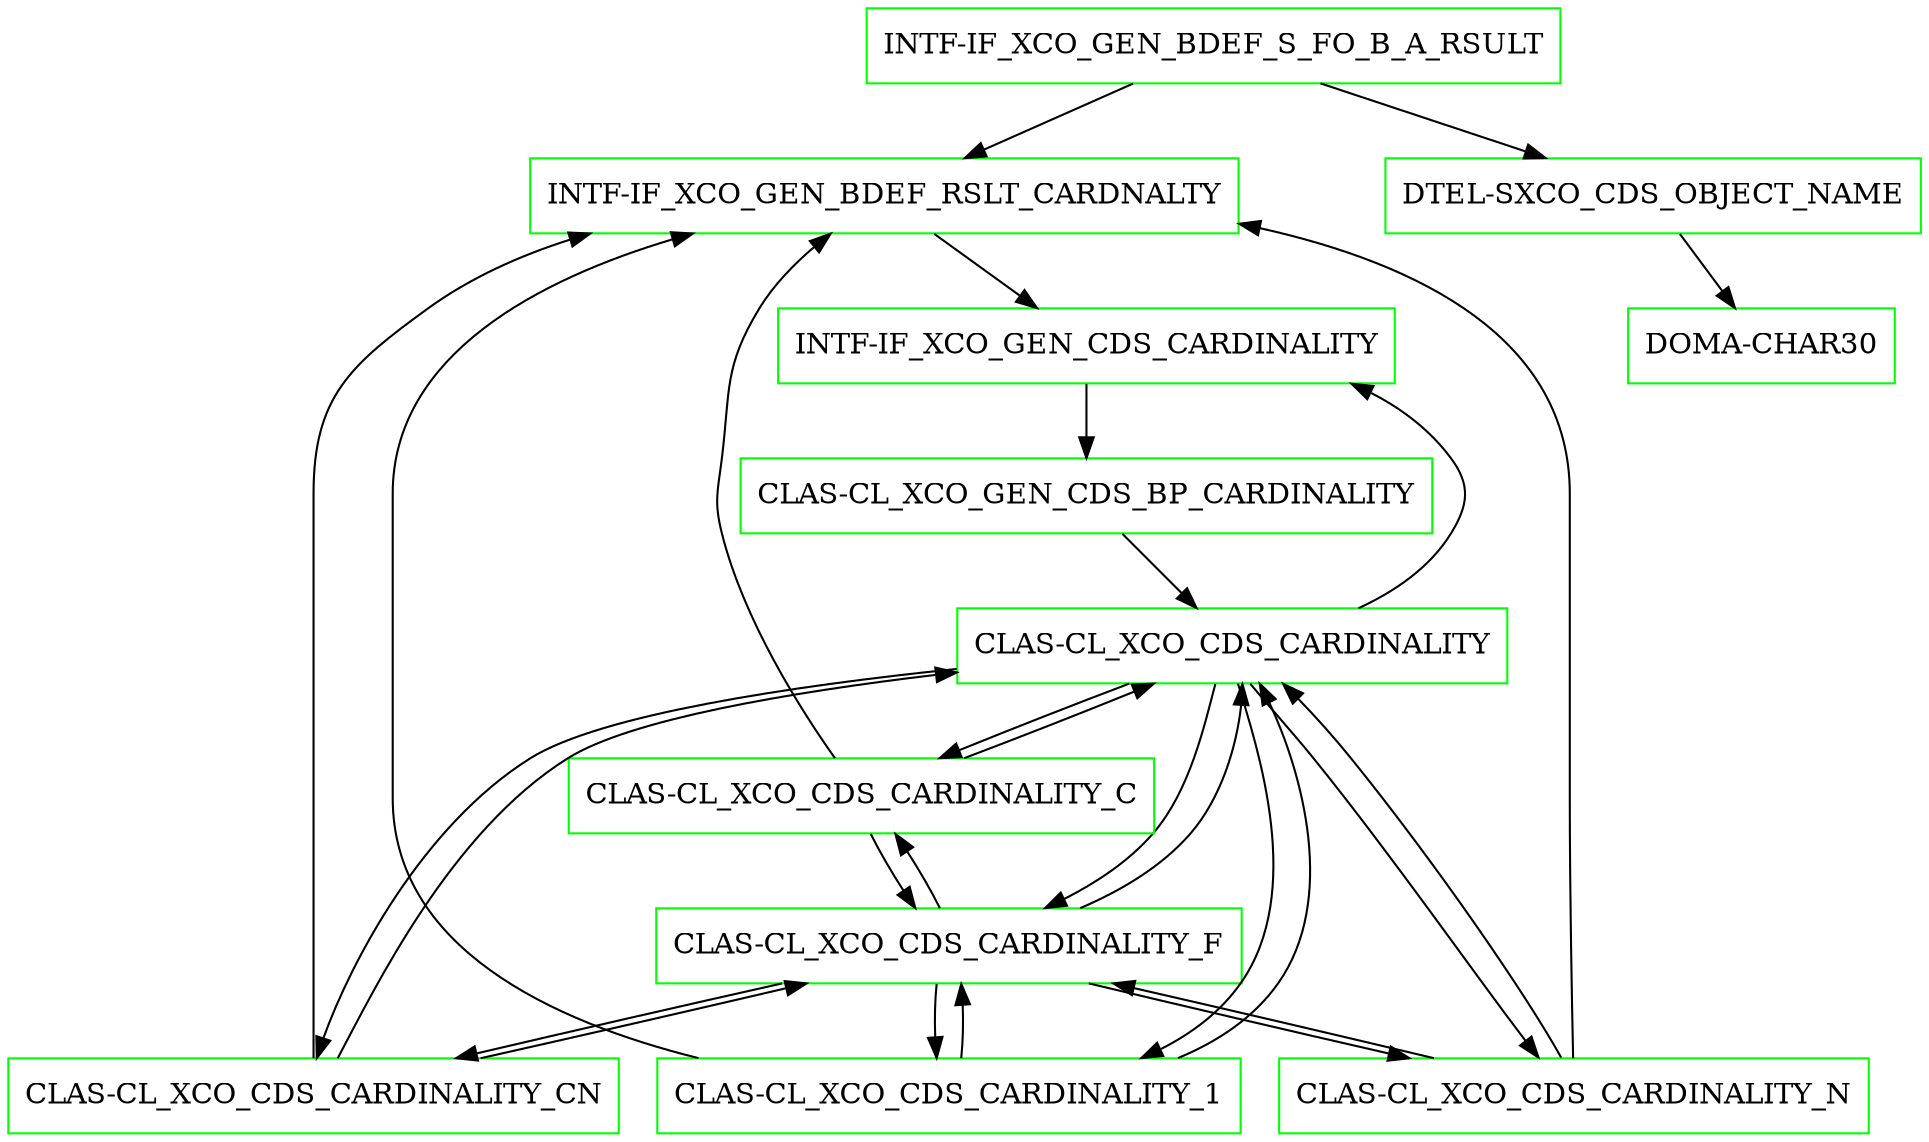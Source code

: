 digraph G {
  "INTF-IF_XCO_GEN_BDEF_S_FO_B_A_RSULT" [shape=box,color=green];
  "INTF-IF_XCO_GEN_BDEF_RSLT_CARDNALTY" [shape=box,color=green,URL="./INTF_IF_XCO_GEN_BDEF_RSLT_CARDNALTY.html"];
  "INTF-IF_XCO_GEN_CDS_CARDINALITY" [shape=box,color=green,URL="./INTF_IF_XCO_GEN_CDS_CARDINALITY.html"];
  "CLAS-CL_XCO_GEN_CDS_BP_CARDINALITY" [shape=box,color=green,URL="./CLAS_CL_XCO_GEN_CDS_BP_CARDINALITY.html"];
  "CLAS-CL_XCO_CDS_CARDINALITY" [shape=box,color=green,URL="./CLAS_CL_XCO_CDS_CARDINALITY.html"];
  "CLAS-CL_XCO_CDS_CARDINALITY_CN" [shape=box,color=green,URL="./CLAS_CL_XCO_CDS_CARDINALITY_CN.html"];
  "CLAS-CL_XCO_CDS_CARDINALITY_F" [shape=box,color=green,URL="./CLAS_CL_XCO_CDS_CARDINALITY_F.html"];
  "CLAS-CL_XCO_CDS_CARDINALITY_N" [shape=box,color=green,URL="./CLAS_CL_XCO_CDS_CARDINALITY_N.html"];
  "CLAS-CL_XCO_CDS_CARDINALITY_1" [shape=box,color=green,URL="./CLAS_CL_XCO_CDS_CARDINALITY_1.html"];
  "CLAS-CL_XCO_CDS_CARDINALITY_C" [shape=box,color=green,URL="./CLAS_CL_XCO_CDS_CARDINALITY_C.html"];
  "DTEL-SXCO_CDS_OBJECT_NAME" [shape=box,color=green,URL="./DTEL_SXCO_CDS_OBJECT_NAME.html"];
  "DOMA-CHAR30" [shape=box,color=green,URL="./DOMA_CHAR30.html"];
  "INTF-IF_XCO_GEN_BDEF_S_FO_B_A_RSULT" -> "DTEL-SXCO_CDS_OBJECT_NAME";
  "INTF-IF_XCO_GEN_BDEF_S_FO_B_A_RSULT" -> "INTF-IF_XCO_GEN_BDEF_RSLT_CARDNALTY";
  "INTF-IF_XCO_GEN_BDEF_RSLT_CARDNALTY" -> "INTF-IF_XCO_GEN_CDS_CARDINALITY";
  "INTF-IF_XCO_GEN_CDS_CARDINALITY" -> "CLAS-CL_XCO_GEN_CDS_BP_CARDINALITY";
  "CLAS-CL_XCO_GEN_CDS_BP_CARDINALITY" -> "CLAS-CL_XCO_CDS_CARDINALITY";
  "CLAS-CL_XCO_CDS_CARDINALITY" -> "CLAS-CL_XCO_CDS_CARDINALITY_F";
  "CLAS-CL_XCO_CDS_CARDINALITY" -> "CLAS-CL_XCO_CDS_CARDINALITY_1";
  "CLAS-CL_XCO_CDS_CARDINALITY" -> "CLAS-CL_XCO_CDS_CARDINALITY_C";
  "CLAS-CL_XCO_CDS_CARDINALITY" -> "CLAS-CL_XCO_CDS_CARDINALITY_N";
  "CLAS-CL_XCO_CDS_CARDINALITY" -> "CLAS-CL_XCO_CDS_CARDINALITY_CN";
  "CLAS-CL_XCO_CDS_CARDINALITY" -> "INTF-IF_XCO_GEN_CDS_CARDINALITY";
  "CLAS-CL_XCO_CDS_CARDINALITY_CN" -> "CLAS-CL_XCO_CDS_CARDINALITY";
  "CLAS-CL_XCO_CDS_CARDINALITY_CN" -> "CLAS-CL_XCO_CDS_CARDINALITY_F";
  "CLAS-CL_XCO_CDS_CARDINALITY_CN" -> "INTF-IF_XCO_GEN_BDEF_RSLT_CARDNALTY";
  "CLAS-CL_XCO_CDS_CARDINALITY_F" -> "CLAS-CL_XCO_CDS_CARDINALITY_C";
  "CLAS-CL_XCO_CDS_CARDINALITY_F" -> "CLAS-CL_XCO_CDS_CARDINALITY_1";
  "CLAS-CL_XCO_CDS_CARDINALITY_F" -> "CLAS-CL_XCO_CDS_CARDINALITY_CN";
  "CLAS-CL_XCO_CDS_CARDINALITY_F" -> "CLAS-CL_XCO_CDS_CARDINALITY_N";
  "CLAS-CL_XCO_CDS_CARDINALITY_F" -> "CLAS-CL_XCO_CDS_CARDINALITY";
  "CLAS-CL_XCO_CDS_CARDINALITY_N" -> "CLAS-CL_XCO_CDS_CARDINALITY";
  "CLAS-CL_XCO_CDS_CARDINALITY_N" -> "CLAS-CL_XCO_CDS_CARDINALITY_F";
  "CLAS-CL_XCO_CDS_CARDINALITY_N" -> "INTF-IF_XCO_GEN_BDEF_RSLT_CARDNALTY";
  "CLAS-CL_XCO_CDS_CARDINALITY_1" -> "CLAS-CL_XCO_CDS_CARDINALITY";
  "CLAS-CL_XCO_CDS_CARDINALITY_1" -> "CLAS-CL_XCO_CDS_CARDINALITY_F";
  "CLAS-CL_XCO_CDS_CARDINALITY_1" -> "INTF-IF_XCO_GEN_BDEF_RSLT_CARDNALTY";
  "CLAS-CL_XCO_CDS_CARDINALITY_C" -> "CLAS-CL_XCO_CDS_CARDINALITY";
  "CLAS-CL_XCO_CDS_CARDINALITY_C" -> "CLAS-CL_XCO_CDS_CARDINALITY_F";
  "CLAS-CL_XCO_CDS_CARDINALITY_C" -> "INTF-IF_XCO_GEN_BDEF_RSLT_CARDNALTY";
  "DTEL-SXCO_CDS_OBJECT_NAME" -> "DOMA-CHAR30";
}
